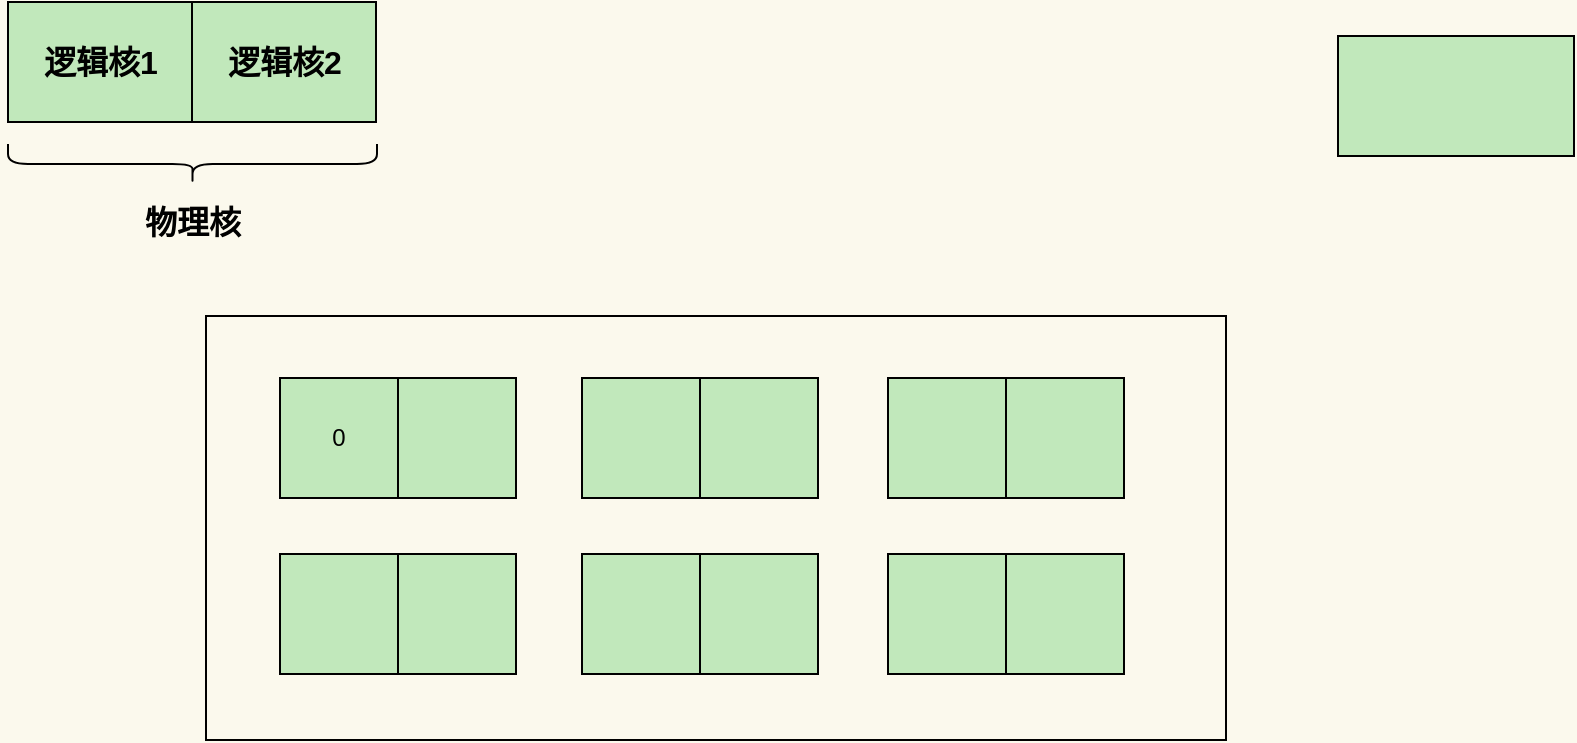 <mxfile version="18.1.3" type="github"><diagram id="f66kul1b2255i0RzbVvP" name="Page-1"><mxGraphModel dx="1209" dy="642" grid="0" gridSize="10" guides="1" tooltips="1" connect="1" arrows="1" fold="1" page="1" pageScale="1" pageWidth="1169" pageHeight="827" background="#fbf9ed" math="0" shadow="0"><root><mxCell id="0"/><mxCell id="1" parent="0"/><mxCell id="XmAs8Kr-ci-16DbzXdCF-1" value="" style="rounded=0;whiteSpace=wrap;html=1;gradientColor=none;fillColor=none;" vertex="1" parent="1"><mxGeometry x="133" y="279" width="510" height="212" as="geometry"/></mxCell><mxCell id="XmAs8Kr-ci-16DbzXdCF-3" value="" style="rounded=0;whiteSpace=wrap;html=1;fillColor=#c1e8bb;gradientColor=none;" vertex="1" parent="1"><mxGeometry x="699" y="139" width="118" height="60" as="geometry"/></mxCell><mxCell id="XmAs8Kr-ci-16DbzXdCF-7" value="0" style="rounded=0;whiteSpace=wrap;html=1;fillColor=#c1e8bb;gradientColor=none;" vertex="1" parent="1"><mxGeometry x="170" y="310" width="59" height="60" as="geometry"/></mxCell><mxCell id="XmAs8Kr-ci-16DbzXdCF-9" value="" style="rounded=0;whiteSpace=wrap;html=1;fillColor=#c1e8bb;gradientColor=none;" vertex="1" parent="1"><mxGeometry x="229" y="310" width="59" height="60" as="geometry"/></mxCell><mxCell id="XmAs8Kr-ci-16DbzXdCF-10" value="" style="rounded=0;whiteSpace=wrap;html=1;fillColor=#c1e8bb;gradientColor=none;" vertex="1" parent="1"><mxGeometry x="321" y="310" width="59" height="60" as="geometry"/></mxCell><mxCell id="XmAs8Kr-ci-16DbzXdCF-11" value="" style="rounded=0;whiteSpace=wrap;html=1;fillColor=#c1e8bb;gradientColor=none;" vertex="1" parent="1"><mxGeometry x="380" y="310" width="59" height="60" as="geometry"/></mxCell><mxCell id="XmAs8Kr-ci-16DbzXdCF-12" value="" style="rounded=0;whiteSpace=wrap;html=1;fillColor=#c1e8bb;gradientColor=none;" vertex="1" parent="1"><mxGeometry x="474" y="310" width="59" height="60" as="geometry"/></mxCell><mxCell id="XmAs8Kr-ci-16DbzXdCF-13" value="" style="rounded=0;whiteSpace=wrap;html=1;fillColor=#c1e8bb;gradientColor=none;" vertex="1" parent="1"><mxGeometry x="533" y="310" width="59" height="60" as="geometry"/></mxCell><mxCell id="XmAs8Kr-ci-16DbzXdCF-15" value="" style="rounded=0;whiteSpace=wrap;html=1;fillColor=#c1e8bb;gradientColor=none;" vertex="1" parent="1"><mxGeometry x="126" y="122" width="92" height="60" as="geometry"/></mxCell><mxCell id="XmAs8Kr-ci-16DbzXdCF-16" value="" style="shape=curlyBracket;whiteSpace=wrap;html=1;rounded=1;flipH=1;fillColor=#c1e8bb;gradientColor=none;rotation=90;" vertex="1" parent="1"><mxGeometry x="116.25" y="110.75" width="20" height="184.5" as="geometry"/></mxCell><mxCell id="XmAs8Kr-ci-16DbzXdCF-17" value="物理核" style="text;strokeColor=none;fillColor=none;html=1;fontSize=16;fontStyle=1;verticalAlign=middle;align=center;" vertex="1" parent="1"><mxGeometry x="76.25" y="212" width="100" height="40" as="geometry"/></mxCell><mxCell id="XmAs8Kr-ci-16DbzXdCF-21" value="逻辑核2" style="text;strokeColor=none;fillColor=none;html=1;fontSize=16;fontStyle=1;verticalAlign=middle;align=center;" vertex="1" parent="1"><mxGeometry x="122" y="132" width="100" height="40" as="geometry"/></mxCell><mxCell id="XmAs8Kr-ci-16DbzXdCF-22" value="" style="rounded=0;whiteSpace=wrap;html=1;fillColor=#c1e8bb;gradientColor=none;" vertex="1" parent="1"><mxGeometry x="170" y="398" width="59" height="60" as="geometry"/></mxCell><mxCell id="XmAs8Kr-ci-16DbzXdCF-23" value="" style="rounded=0;whiteSpace=wrap;html=1;fillColor=#c1e8bb;gradientColor=none;" vertex="1" parent="1"><mxGeometry x="229" y="398" width="59" height="60" as="geometry"/></mxCell><mxCell id="XmAs8Kr-ci-16DbzXdCF-24" value="" style="rounded=0;whiteSpace=wrap;html=1;fillColor=#c1e8bb;gradientColor=none;" vertex="1" parent="1"><mxGeometry x="321" y="398" width="59" height="60" as="geometry"/></mxCell><mxCell id="XmAs8Kr-ci-16DbzXdCF-25" value="" style="rounded=0;whiteSpace=wrap;html=1;fillColor=#c1e8bb;gradientColor=none;" vertex="1" parent="1"><mxGeometry x="380" y="398" width="59" height="60" as="geometry"/></mxCell><mxCell id="XmAs8Kr-ci-16DbzXdCF-26" value="" style="rounded=0;whiteSpace=wrap;html=1;fillColor=#c1e8bb;gradientColor=none;" vertex="1" parent="1"><mxGeometry x="474" y="398" width="59" height="60" as="geometry"/></mxCell><mxCell id="XmAs8Kr-ci-16DbzXdCF-27" value="" style="rounded=0;whiteSpace=wrap;html=1;fillColor=#c1e8bb;gradientColor=none;" vertex="1" parent="1"><mxGeometry x="533" y="398" width="59" height="60" as="geometry"/></mxCell><mxCell id="XmAs8Kr-ci-16DbzXdCF-28" value="" style="rounded=0;whiteSpace=wrap;html=1;fillColor=#c1e8bb;gradientColor=none;" vertex="1" parent="1"><mxGeometry x="34" y="122" width="92" height="60" as="geometry"/></mxCell><mxCell id="XmAs8Kr-ci-16DbzXdCF-29" value="逻辑核1" style="text;strokeColor=none;fillColor=none;html=1;fontSize=16;fontStyle=1;verticalAlign=middle;align=center;" vertex="1" parent="1"><mxGeometry x="30" y="132" width="100" height="40" as="geometry"/></mxCell></root></mxGraphModel></diagram></mxfile>